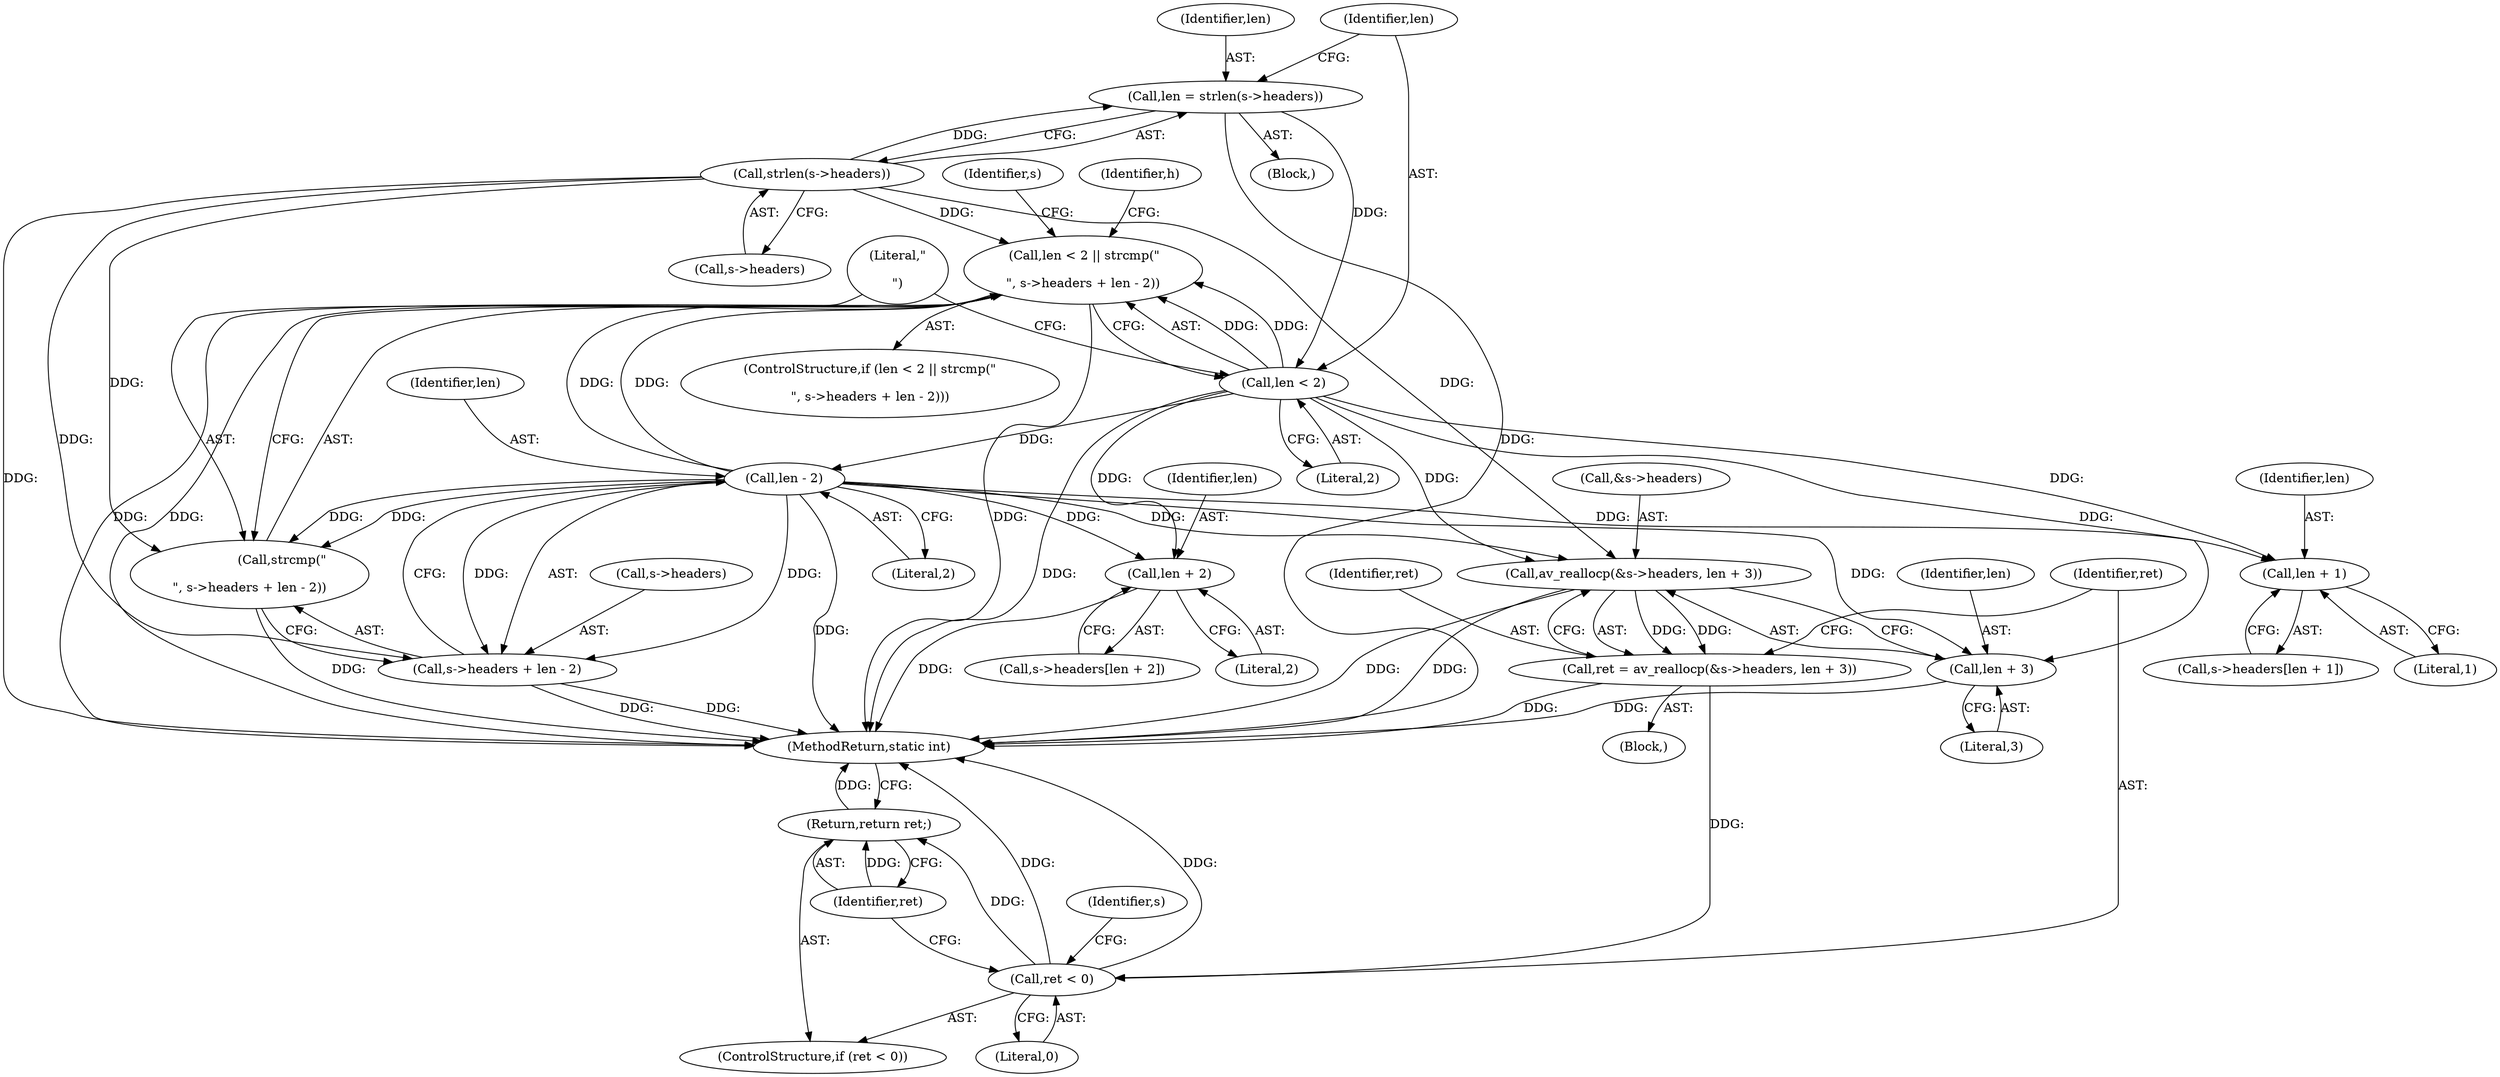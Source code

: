 digraph "0_FFmpeg_2a05c8f813de6f2278827734bf8102291e7484aa_1@API" {
"1000166" [label="(Call,len = strlen(s->headers))"];
"1000168" [label="(Call,strlen(s->headers))"];
"1000174" [label="(Call,len < 2)"];
"1000173" [label="(Call,len < 2 || strcmp(\"\r\n\", s->headers + len - 2))"];
"1000183" [label="(Call,len - 2)"];
"1000177" [label="(Call,strcmp(\"\r\n\", s->headers + len - 2))"];
"1000179" [label="(Call,s->headers + len - 2)"];
"1000193" [label="(Call,av_reallocp(&s->headers, len + 3))"];
"1000191" [label="(Call,ret = av_reallocp(&s->headers, len + 3))"];
"1000202" [label="(Call,ret < 0)"];
"1000205" [label="(Return,return ret;)"];
"1000198" [label="(Call,len + 3)"];
"1000219" [label="(Call,len + 1)"];
"1000228" [label="(Call,len + 2)"];
"1000175" [label="(Identifier,len)"];
"1000259" [label="(MethodReturn,static int)"];
"1000228" [label="(Call,len + 2)"];
"1000180" [label="(Call,s->headers)"];
"1000183" [label="(Call,len - 2)"];
"1000200" [label="(Literal,3)"];
"1000168" [label="(Call,strlen(s->headers))"];
"1000173" [label="(Call,len < 2 || strcmp(\"\r\n\", s->headers + len - 2))"];
"1000186" [label="(Block,)"];
"1000203" [label="(Identifier,ret)"];
"1000176" [label="(Literal,2)"];
"1000177" [label="(Call,strcmp(\"\r\n\", s->headers + len - 2))"];
"1000206" [label="(Identifier,ret)"];
"1000192" [label="(Identifier,ret)"];
"1000164" [label="(Block,)"];
"1000219" [label="(Call,len + 1)"];
"1000174" [label="(Call,len < 2)"];
"1000169" [label="(Call,s->headers)"];
"1000185" [label="(Literal,2)"];
"1000198" [label="(Call,len + 3)"];
"1000229" [label="(Identifier,len)"];
"1000202" [label="(Call,ret < 0)"];
"1000221" [label="(Literal,1)"];
"1000230" [label="(Literal,2)"];
"1000184" [label="(Identifier,len)"];
"1000220" [label="(Identifier,len)"];
"1000193" [label="(Call,av_reallocp(&s->headers, len + 3))"];
"1000199" [label="(Identifier,len)"];
"1000178" [label="(Literal,\"\r\n\")"];
"1000201" [label="(ControlStructure,if (ret < 0))"];
"1000210" [label="(Identifier,s)"];
"1000167" [label="(Identifier,len)"];
"1000204" [label="(Literal,0)"];
"1000234" [label="(Identifier,s)"];
"1000191" [label="(Call,ret = av_reallocp(&s->headers, len + 3))"];
"1000224" [label="(Call,s->headers[len + 2])"];
"1000188" [label="(Identifier,h)"];
"1000166" [label="(Call,len = strlen(s->headers))"];
"1000194" [label="(Call,&s->headers)"];
"1000179" [label="(Call,s->headers + len - 2)"];
"1000205" [label="(Return,return ret;)"];
"1000172" [label="(ControlStructure,if (len < 2 || strcmp(\"\r\n\", s->headers + len - 2)))"];
"1000215" [label="(Call,s->headers[len + 1])"];
"1000166" -> "1000164"  [label="AST: "];
"1000166" -> "1000168"  [label="CFG: "];
"1000167" -> "1000166"  [label="AST: "];
"1000168" -> "1000166"  [label="AST: "];
"1000175" -> "1000166"  [label="CFG: "];
"1000166" -> "1000259"  [label="DDG: "];
"1000168" -> "1000166"  [label="DDG: "];
"1000166" -> "1000174"  [label="DDG: "];
"1000168" -> "1000169"  [label="CFG: "];
"1000169" -> "1000168"  [label="AST: "];
"1000168" -> "1000259"  [label="DDG: "];
"1000168" -> "1000173"  [label="DDG: "];
"1000168" -> "1000177"  [label="DDG: "];
"1000168" -> "1000179"  [label="DDG: "];
"1000168" -> "1000193"  [label="DDG: "];
"1000174" -> "1000173"  [label="AST: "];
"1000174" -> "1000176"  [label="CFG: "];
"1000175" -> "1000174"  [label="AST: "];
"1000176" -> "1000174"  [label="AST: "];
"1000178" -> "1000174"  [label="CFG: "];
"1000173" -> "1000174"  [label="CFG: "];
"1000174" -> "1000259"  [label="DDG: "];
"1000174" -> "1000173"  [label="DDG: "];
"1000174" -> "1000173"  [label="DDG: "];
"1000174" -> "1000183"  [label="DDG: "];
"1000174" -> "1000193"  [label="DDG: "];
"1000174" -> "1000198"  [label="DDG: "];
"1000174" -> "1000219"  [label="DDG: "];
"1000174" -> "1000228"  [label="DDG: "];
"1000173" -> "1000172"  [label="AST: "];
"1000173" -> "1000177"  [label="CFG: "];
"1000177" -> "1000173"  [label="AST: "];
"1000188" -> "1000173"  [label="CFG: "];
"1000234" -> "1000173"  [label="CFG: "];
"1000173" -> "1000259"  [label="DDG: "];
"1000173" -> "1000259"  [label="DDG: "];
"1000173" -> "1000259"  [label="DDG: "];
"1000183" -> "1000173"  [label="DDG: "];
"1000183" -> "1000173"  [label="DDG: "];
"1000183" -> "1000179"  [label="AST: "];
"1000183" -> "1000185"  [label="CFG: "];
"1000184" -> "1000183"  [label="AST: "];
"1000185" -> "1000183"  [label="AST: "];
"1000179" -> "1000183"  [label="CFG: "];
"1000183" -> "1000259"  [label="DDG: "];
"1000183" -> "1000177"  [label="DDG: "];
"1000183" -> "1000177"  [label="DDG: "];
"1000183" -> "1000179"  [label="DDG: "];
"1000183" -> "1000179"  [label="DDG: "];
"1000183" -> "1000193"  [label="DDG: "];
"1000183" -> "1000198"  [label="DDG: "];
"1000183" -> "1000219"  [label="DDG: "];
"1000183" -> "1000228"  [label="DDG: "];
"1000177" -> "1000179"  [label="CFG: "];
"1000178" -> "1000177"  [label="AST: "];
"1000179" -> "1000177"  [label="AST: "];
"1000177" -> "1000259"  [label="DDG: "];
"1000180" -> "1000179"  [label="AST: "];
"1000179" -> "1000259"  [label="DDG: "];
"1000179" -> "1000259"  [label="DDG: "];
"1000193" -> "1000191"  [label="AST: "];
"1000193" -> "1000198"  [label="CFG: "];
"1000194" -> "1000193"  [label="AST: "];
"1000198" -> "1000193"  [label="AST: "];
"1000191" -> "1000193"  [label="CFG: "];
"1000193" -> "1000259"  [label="DDG: "];
"1000193" -> "1000259"  [label="DDG: "];
"1000193" -> "1000191"  [label="DDG: "];
"1000193" -> "1000191"  [label="DDG: "];
"1000191" -> "1000186"  [label="AST: "];
"1000192" -> "1000191"  [label="AST: "];
"1000203" -> "1000191"  [label="CFG: "];
"1000191" -> "1000259"  [label="DDG: "];
"1000191" -> "1000202"  [label="DDG: "];
"1000202" -> "1000201"  [label="AST: "];
"1000202" -> "1000204"  [label="CFG: "];
"1000203" -> "1000202"  [label="AST: "];
"1000204" -> "1000202"  [label="AST: "];
"1000206" -> "1000202"  [label="CFG: "];
"1000210" -> "1000202"  [label="CFG: "];
"1000202" -> "1000259"  [label="DDG: "];
"1000202" -> "1000259"  [label="DDG: "];
"1000202" -> "1000205"  [label="DDG: "];
"1000205" -> "1000201"  [label="AST: "];
"1000205" -> "1000206"  [label="CFG: "];
"1000206" -> "1000205"  [label="AST: "];
"1000259" -> "1000205"  [label="CFG: "];
"1000205" -> "1000259"  [label="DDG: "];
"1000206" -> "1000205"  [label="DDG: "];
"1000198" -> "1000200"  [label="CFG: "];
"1000199" -> "1000198"  [label="AST: "];
"1000200" -> "1000198"  [label="AST: "];
"1000198" -> "1000259"  [label="DDG: "];
"1000219" -> "1000215"  [label="AST: "];
"1000219" -> "1000221"  [label="CFG: "];
"1000220" -> "1000219"  [label="AST: "];
"1000221" -> "1000219"  [label="AST: "];
"1000215" -> "1000219"  [label="CFG: "];
"1000228" -> "1000224"  [label="AST: "];
"1000228" -> "1000230"  [label="CFG: "];
"1000229" -> "1000228"  [label="AST: "];
"1000230" -> "1000228"  [label="AST: "];
"1000224" -> "1000228"  [label="CFG: "];
"1000228" -> "1000259"  [label="DDG: "];
}
